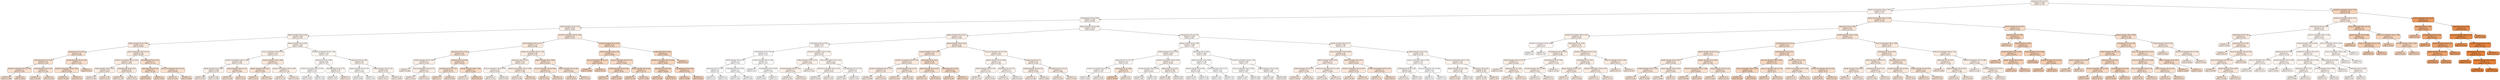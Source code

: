 digraph Tree {
node [shape=box, style="filled, rounded", color="black", fontname="helvetica"] ;
edge [fontname="helvetica"] ;
0 [label=<Depression (%) &le; 5.313<br/>samples = 2280<br/>value = 11.752>, fillcolor="#fdf3ec"] ;
1 [label=<Alcohol use disorders (%) &le; 3.057<br/>samples = 2242<br/>value = 11.25>, fillcolor="#fdf3ed"] ;
0 -> 1 [labeldistance=2.5, labelangle=45, headlabel="True"] ;
2 [label=<Schizophrenia (%) &le; 0.186<br/>samples = 2124<br/>value = 10.446>, fillcolor="#fdf4ee"] ;
1 -> 2 ;
3 [label=<Eating disorders (%) &le; 0.194<br/>samples = 654<br/>value = 14.546>, fillcolor="#fcf0e7"] ;
2 -> 3 ;
4 [label=<Bipolar disorder (%) &le; 0.619<br/>samples = 569<br/>value = 13.227>, fillcolor="#fcf1ea"] ;
3 -> 4 ;
5 [label=<Bipolar disorder (%) &le; 0.596<br/>samples = 151<br/>value = 19.495>, fillcolor="#fbeadf"] ;
4 -> 5 ;
6 [label=<Depression (%) &le; 4.247<br/>samples = 15<br/>value = 28.099>, fillcolor="#f9e1d0"] ;
5 -> 6 ;
7 [label=<Schizophrenia (%) &le; 0.149<br/>samples = 12<br/>value = 27.318>, fillcolor="#f9e2d1"] ;
6 -> 7 ;
8 [label=<Alcohol use disorders (%) &le; 1.439<br/>samples = 9<br/>value = 27.836>, fillcolor="#f9e1d0"] ;
7 -> 8 ;
9 [label=<samples = 8<br/>value = 27.682>, fillcolor="#f9e2d1"] ;
8 -> 9 ;
10 [label=<samples = 1<br/>value = 29.062>, fillcolor="#f9e0ce"] ;
8 -> 10 ;
11 [label=<Schizophrenia (%) &le; 0.149<br/>samples = 3<br/>value = 25.764>, fillcolor="#f9e4d4"] ;
7 -> 11 ;
12 [label=<samples = 1<br/>value = 26.308>, fillcolor="#f9e3d3"] ;
11 -> 12 ;
13 [label=<samples = 2<br/>value = 25.492>, fillcolor="#f9e4d4"] ;
11 -> 13 ;
14 [label=<Anxiety disorders (%) &le; 3.239<br/>samples = 3<br/>value = 31.225>, fillcolor="#f8decb"] ;
6 -> 14 ;
15 [label=<Alcohol use disorders (%) &le; 1.452<br/>samples = 2<br/>value = 30.586>, fillcolor="#f8decc"] ;
14 -> 15 ;
16 [label=<samples = 1<br/>value = 30.429>, fillcolor="#f8dfcc"] ;
15 -> 16 ;
17 [label=<samples = 1<br/>value = 30.743>, fillcolor="#f8decb"] ;
15 -> 17 ;
18 [label=<samples = 1<br/>value = 32.503>, fillcolor="#f8dcc8"] ;
14 -> 18 ;
19 [label=<Drug use disorders (%) &le; 0.752<br/>samples = 136<br/>value = 18.546>, fillcolor="#fbece0"] ;
5 -> 19 ;
20 [label=<Alcohol use disorders (%) &le; 1.614<br/>samples = 129<br/>value = 17.859>, fillcolor="#fbece2"] ;
19 -> 20 ;
21 [label=<Eating disorders (%) &le; 0.122<br/>samples = 93<br/>value = 16.653>, fillcolor="#fbeee4"] ;
20 -> 21 ;
22 [label=<samples = 57<br/>value = 15.009>, fillcolor="#fcefe6"] ;
21 -> 22 ;
23 [label=<samples = 36<br/>value = 19.257>, fillcolor="#fbebdf"] ;
21 -> 23 ;
24 [label=<Schizophrenia (%) &le; 0.161<br/>samples = 36<br/>value = 20.973>, fillcolor="#fae9dc"] ;
20 -> 24 ;
25 [label=<samples = 28<br/>value = 21.756>, fillcolor="#fae8db"] ;
24 -> 25 ;
26 [label=<samples = 8<br/>value = 18.235>, fillcolor="#fbece1"] ;
24 -> 26 ;
27 [label=<Schizophrenia (%) &le; 0.156<br/>samples = 7<br/>value = 31.214>, fillcolor="#f8decb"] ;
19 -> 27 ;
28 [label=<Depression (%) &le; 3.114<br/>samples = 3<br/>value = 34.128>, fillcolor="#f7dbc6"] ;
27 -> 28 ;
29 [label=<samples = 2<br/>value = 34.659>, fillcolor="#f7dac5"] ;
28 -> 29 ;
30 [label=<samples = 1<br/>value = 33.065>, fillcolor="#f8dcc8"] ;
28 -> 30 ;
31 [label=<Alcohol use disorders (%) &le; 1.512<br/>samples = 4<br/>value = 29.029>, fillcolor="#f9e0ce"] ;
27 -> 31 ;
32 [label=<samples = 1<br/>value = 25.851>, fillcolor="#f9e4d4"] ;
31 -> 32 ;
33 [label=<samples = 3<br/>value = 30.088>, fillcolor="#f8dfcd"] ;
31 -> 33 ;
34 [label=<Bipolar disorder (%) &le; 0.654<br/>samples = 418<br/>value = 10.963>, fillcolor="#fdf4ed"] ;
4 -> 34 ;
35 [label=<Drug use disorders (%) &le; 0.673<br/>samples = 275<br/>value = 12.737>, fillcolor="#fcf2ea"] ;
34 -> 35 ;
36 [label=<Alcohol use disorders (%) &le; 2.436<br/>samples = 266<br/>value = 12.436>, fillcolor="#fcf2eb"] ;
35 -> 36 ;
37 [label=<Bipolar disorder (%) &le; 0.622<br/>samples = 260<br/>value = 12.178>, fillcolor="#fcf2eb"] ;
36 -> 37 ;
38 [label=<samples = 58<br/>value = 14.243>, fillcolor="#fcf0e8"] ;
37 -> 38 ;
39 [label=<samples = 202<br/>value = 11.585>, fillcolor="#fdf3ec"] ;
37 -> 39 ;
40 [label=<Eating disorders (%) &le; 0.137<br/>samples = 6<br/>value = 23.649>, fillcolor="#fae6d8"] ;
36 -> 40 ;
41 [label=<samples = 3<br/>value = 23.409>, fillcolor="#fae6d8"] ;
40 -> 41 ;
42 [label=<samples = 3<br/>value = 23.89>, fillcolor="#fae6d7"] ;
40 -> 42 ;
43 [label=<Anxiety disorders (%) &le; 3.486<br/>samples = 9<br/>value = 21.611>, fillcolor="#fae8db"] ;
35 -> 43 ;
44 [label=<Bipolar disorder (%) &le; 0.627<br/>samples = 6<br/>value = 25.049>, fillcolor="#fae4d5"] ;
43 -> 44 ;
45 [label=<samples = 3<br/>value = 26.16>, fillcolor="#f9e3d3"] ;
44 -> 45 ;
46 [label=<samples = 3<br/>value = 23.938>, fillcolor="#fae6d7"] ;
44 -> 46 ;
47 [label=<Alcohol use disorders (%) &le; 1.693<br/>samples = 3<br/>value = 14.736>, fillcolor="#fcf0e7"] ;
43 -> 47 ;
48 [label=<samples = 1<br/>value = 15.318>, fillcolor="#fcefe6"] ;
47 -> 48 ;
49 [label=<samples = 2<br/>value = 14.445>, fillcolor="#fcf0e7"] ;
47 -> 49 ;
50 [label=<Alcohol use disorders (%) &le; 1.246<br/>samples = 143<br/>value = 7.551>, fillcolor="#fdf8f3"] ;
34 -> 50 ;
51 [label=<Depression (%) &le; 3.896<br/>samples = 84<br/>value = 5.977>, fillcolor="#fef9f6"] ;
50 -> 51 ;
52 [label=<Alcohol use disorders (%) &le; 0.945<br/>samples = 54<br/>value = 4.214>, fillcolor="#fefbf9"] ;
51 -> 52 ;
53 [label=<samples = 41<br/>value = 4.844>, fillcolor="#fefaf8"] ;
52 -> 53 ;
54 [label=<samples = 13<br/>value = 2.228>, fillcolor="#fffdfc"] ;
52 -> 54 ;
55 [label=<Schizophrenia (%) &le; 0.178<br/>samples = 30<br/>value = 9.151>, fillcolor="#fdf6f1"] ;
51 -> 55 ;
56 [label=<samples = 25<br/>value = 7.347>, fillcolor="#fef8f4"] ;
55 -> 56 ;
57 [label=<samples = 5<br/>value = 18.17>, fillcolor="#fbece1"] ;
55 -> 57 ;
58 [label=<Depression (%) &le; 2.782<br/>samples = 59<br/>value = 9.79>, fillcolor="#fdf5ef"] ;
50 -> 58 ;
59 [label=<Bipolar disorder (%) &le; 0.704<br/>samples = 13<br/>value = 4.749>, fillcolor="#fefbf8"] ;
58 -> 59 ;
60 [label=<samples = 12<br/>value = 4.896>, fillcolor="#fefaf8"] ;
59 -> 60 ;
61 [label=<samples = 1<br/>value = 2.99>, fillcolor="#fefdfb"] ;
59 -> 61 ;
62 [label=<Eating disorders (%) &le; 0.141<br/>samples = 46<br/>value = 11.215>, fillcolor="#fdf4ed"] ;
58 -> 62 ;
63 [label=<samples = 30<br/>value = 10.357>, fillcolor="#fdf4ee"] ;
62 -> 63 ;
64 [label=<samples = 16<br/>value = 12.824>, fillcolor="#fcf2ea"] ;
62 -> 64 ;
65 [label=<Alcohol use disorders (%) &le; 1.874<br/>samples = 85<br/>value = 23.373>, fillcolor="#fae6d8"] ;
3 -> 65 ;
66 [label=<Eating disorders (%) &le; 0.217<br/>samples = 73<br/>value = 20.98>, fillcolor="#fae9dc"] ;
65 -> 66 ;
67 [label=<Depression (%) &le; 3.578<br/>samples = 25<br/>value = 27.236>, fillcolor="#f9e2d2"] ;
66 -> 67 ;
68 [label=<Anxiety disorders (%) &le; 3.501<br/>samples = 3<br/>value = 15.476>, fillcolor="#fcefe6"] ;
67 -> 68 ;
69 [label=<samples = 1<br/>value = 16.288>, fillcolor="#fbeee4"] ;
68 -> 69 ;
70 [label=<Drug use disorders (%) &le; 0.775<br/>samples = 2<br/>value = 15.07>, fillcolor="#fcefe6"] ;
68 -> 70 ;
71 [label=<samples = 1<br/>value = 14.915>, fillcolor="#fcefe7"] ;
70 -> 71 ;
72 [label=<samples = 1<br/>value = 15.224>, fillcolor="#fcefe6"] ;
70 -> 72 ;
73 [label=<Depression (%) &le; 4.018<br/>samples = 22<br/>value = 28.839>, fillcolor="#f9e0cf"] ;
67 -> 73 ;
74 [label=<Schizophrenia (%) &le; 0.181<br/>samples = 15<br/>value = 26.735>, fillcolor="#f9e3d2"] ;
73 -> 74 ;
75 [label=<samples = 9<br/>value = 27.7>, fillcolor="#f9e2d1"] ;
74 -> 75 ;
76 [label=<samples = 6<br/>value = 25.288>, fillcolor="#f9e4d5"] ;
74 -> 76 ;
77 [label=<Anxiety disorders (%) &le; 3.394<br/>samples = 7<br/>value = 33.348>, fillcolor="#f8dbc7"] ;
73 -> 77 ;
78 [label=<samples = 1<br/>value = 15.312>, fillcolor="#fcefe6"] ;
77 -> 78 ;
79 [label=<samples = 6<br/>value = 36.354>, fillcolor="#f7d8c2"] ;
77 -> 79 ;
80 [label=<Alcohol use disorders (%) &le; 1.739<br/>samples = 48<br/>value = 17.722>, fillcolor="#fbece2"] ;
66 -> 80 ;
81 [label=<Depression (%) &le; 3.352<br/>samples = 39<br/>value = 15.62>, fillcolor="#fcefe5"] ;
80 -> 81 ;
82 [label=<Drug use disorders (%) &le; 0.714<br/>samples = 10<br/>value = 10.505>, fillcolor="#fdf4ee"] ;
81 -> 82 ;
83 [label=<samples = 2<br/>value = 12.743>, fillcolor="#fcf2ea"] ;
82 -> 83 ;
84 [label=<samples = 8<br/>value = 9.945>, fillcolor="#fdf5ef"] ;
82 -> 84 ;
85 [label=<Alcohol use disorders (%) &le; 1.608<br/>samples = 29<br/>value = 17.384>, fillcolor="#fbede2"] ;
81 -> 85 ;
86 [label=<samples = 23<br/>value = 15.268>, fillcolor="#fcefe6"] ;
85 -> 86 ;
87 [label=<samples = 6<br/>value = 25.497>, fillcolor="#f9e4d4"] ;
85 -> 87 ;
88 [label=<Bipolar disorder (%) &le; 0.866<br/>samples = 9<br/>value = 26.831>, fillcolor="#f9e2d2"] ;
80 -> 88 ;
89 [label=<Drug use disorders (%) &le; 0.692<br/>samples = 6<br/>value = 27.116>, fillcolor="#f9e2d2"] ;
88 -> 89 ;
90 [label=<samples = 3<br/>value = 27.262>, fillcolor="#f9e2d1"] ;
89 -> 90 ;
91 [label=<samples = 3<br/>value = 26.971>, fillcolor="#f9e2d2"] ;
89 -> 91 ;
92 [label=<Bipolar disorder (%) &le; 0.867<br/>samples = 3<br/>value = 26.262>, fillcolor="#f9e3d3"] ;
88 -> 92 ;
93 [label=<samples = 2<br/>value = 26.421>, fillcolor="#f9e3d3"] ;
92 -> 93 ;
94 [label=<samples = 1<br/>value = 25.942>, fillcolor="#f9e3d4"] ;
92 -> 94 ;
95 [label=<Anxiety disorders (%) &le; 4.518<br/>samples = 12<br/>value = 37.925>, fillcolor="#f7d6bf"] ;
65 -> 95 ;
96 [label=<Anxiety disorders (%) &le; 4.49<br/>samples = 7<br/>value = 36.582>, fillcolor="#f7d8c1"] ;
95 -> 96 ;
97 [label=<Drug use disorders (%) &le; 0.71<br/>samples = 2<br/>value = 39.816>, fillcolor="#f6d4bc"] ;
96 -> 97 ;
98 [label=<samples = 1<br/>value = 39.864>, fillcolor="#f6d4bc"] ;
97 -> 98 ;
99 [label=<samples = 1<br/>value = 39.767>, fillcolor="#f6d4bc"] ;
97 -> 99 ;
100 [label=<Drug use disorders (%) &le; 0.711<br/>samples = 5<br/>value = 35.288>, fillcolor="#f7d9c4"] ;
96 -> 100 ;
101 [label=<Anxiety disorders (%) &le; 4.501<br/>samples = 2<br/>value = 36.06>, fillcolor="#f7d8c2"] ;
100 -> 101 ;
102 [label=<samples = 1<br/>value = 35.75>, fillcolor="#f7d9c3"] ;
101 -> 102 ;
103 [label=<samples = 1<br/>value = 36.369>, fillcolor="#f7d8c2"] ;
101 -> 103 ;
104 [label=<Bipolar disorder (%) &le; 0.84<br/>samples = 3<br/>value = 34.773>, fillcolor="#f7dac5"] ;
100 -> 104 ;
105 [label=<samples = 2<br/>value = 35.318>, fillcolor="#f7d9c4"] ;
104 -> 105 ;
106 [label=<samples = 1<br/>value = 33.684>, fillcolor="#f8dbc6"] ;
104 -> 106 ;
107 [label=<Depression (%) &le; 4.224<br/>samples = 5<br/>value = 39.807>, fillcolor="#f6d4bc"] ;
95 -> 107 ;
108 [label=<Alcohol use disorders (%) &le; 2.058<br/>samples = 4<br/>value = 39.581>, fillcolor="#f6d5bc"] ;
107 -> 108 ;
109 [label=<Depression (%) &le; 4.207<br/>samples = 2<br/>value = 39.408>, fillcolor="#f6d5bd"] ;
108 -> 109 ;
110 [label=<samples = 1<br/>value = 39.298>, fillcolor="#f6d5bd"] ;
109 -> 110 ;
111 [label=<samples = 1<br/>value = 39.517>, fillcolor="#f6d5bc"] ;
109 -> 111 ;
112 [label=<Schizophrenia (%) &le; 0.186<br/>samples = 2<br/>value = 39.754>, fillcolor="#f6d4bc"] ;
108 -> 112 ;
113 [label=<samples = 1<br/>value = 39.646>, fillcolor="#f6d5bc"] ;
112 -> 113 ;
114 [label=<samples = 1<br/>value = 39.861>, fillcolor="#f6d4bc"] ;
112 -> 114 ;
115 [label=<samples = 1<br/>value = 40.713>, fillcolor="#f6d3ba"] ;
107 -> 115 ;
116 [label=<Bipolar disorder (%) &le; 0.461<br/>samples = 1470<br/>value = 8.622>, fillcolor="#fdf6f1"] ;
2 -> 116 ;
117 [label=<Bipolar disorder (%) &le; 0.417<br/>samples = 112<br/>value = 15.403>, fillcolor="#fcefe6"] ;
116 -> 117 ;
118 [label=<Schizophrenia (%) &le; 0.222<br/>samples = 42<br/>value = 7.75>, fillcolor="#fdf7f3"] ;
117 -> 118 ;
119 [label=<Schizophrenia (%) &le; 0.207<br/>samples = 13<br/>value = 3.305>, fillcolor="#fefcfb"] ;
118 -> 119 ;
120 [label=<Bipolar disorder (%) &le; 0.41<br/>samples = 9<br/>value = 3.193>, fillcolor="#fefcfb"] ;
119 -> 120 ;
121 [label=<Depression (%) &le; 3.179<br/>samples = 2<br/>value = 3.07>, fillcolor="#fefcfb"] ;
120 -> 121 ;
122 [label=<samples = 1<br/>value = 3.11>, fillcolor="#fefcfb"] ;
121 -> 122 ;
123 [label=<samples = 1<br/>value = 3.03>, fillcolor="#fefcfb"] ;
121 -> 123 ;
124 [label=<Schizophrenia (%) &le; 0.205<br/>samples = 7<br/>value = 3.229>, fillcolor="#fefcfb"] ;
120 -> 124 ;
125 [label=<samples = 3<br/>value = 3.183>, fillcolor="#fefcfb"] ;
124 -> 125 ;
126 [label=<samples = 4<br/>value = 3.262>, fillcolor="#fefcfb"] ;
124 -> 126 ;
127 [label=<Anxiety disorders (%) &le; 3.188<br/>samples = 4<br/>value = 3.555>, fillcolor="#fefcfa"] ;
119 -> 127 ;
128 [label=<samples = 1<br/>value = 3.43>, fillcolor="#fefcfa"] ;
127 -> 128 ;
129 [label=<Schizophrenia (%) &le; 0.209<br/>samples = 3<br/>value = 3.597>, fillcolor="#fefcfa"] ;
127 -> 129 ;
130 [label=<samples = 2<br/>value = 3.645>, fillcolor="#fefcfa"] ;
129 -> 130 ;
131 [label=<samples = 1<br/>value = 3.5>, fillcolor="#fefcfa"] ;
129 -> 131 ;
132 [label=<Alcohol use disorders (%) &le; 1.189<br/>samples = 29<br/>value = 9.742>, fillcolor="#fdf5ef"] ;
118 -> 132 ;
133 [label=<Eating disorders (%) &le; 0.118<br/>samples = 6<br/>value = 13.034>, fillcolor="#fcf2ea"] ;
132 -> 133 ;
134 [label=<Anxiety disorders (%) &le; 3.335<br/>samples = 5<br/>value = 13.421>, fillcolor="#fcf1e9"] ;
133 -> 134 ;
135 [label=<samples = 4<br/>value = 13.063>, fillcolor="#fcf2ea"] ;
134 -> 135 ;
136 [label=<samples = 1<br/>value = 14.852>, fillcolor="#fcf0e7"] ;
134 -> 136 ;
137 [label=<samples = 1<br/>value = 11.102>, fillcolor="#fdf4ed"] ;
133 -> 137 ;
138 [label=<Drug use disorders (%) &le; 1.041<br/>samples = 23<br/>value = 8.884>, fillcolor="#fdf6f1"] ;
132 -> 138 ;
139 [label=<Alcohol use disorders (%) &le; 1.221<br/>samples = 17<br/>value = 9.425>, fillcolor="#fdf5f0"] ;
138 -> 139 ;
140 [label=<samples = 2<br/>value = 10.344>, fillcolor="#fdf4ee"] ;
139 -> 140 ;
141 [label=<samples = 15<br/>value = 9.302>, fillcolor="#fdf6f0"] ;
139 -> 141 ;
142 [label=<Schizophrenia (%) &le; 0.334<br/>samples = 6<br/>value = 7.35>, fillcolor="#fef8f4"] ;
138 -> 142 ;
143 [label=<samples = 2<br/>value = 7.895>, fillcolor="#fdf7f3"] ;
142 -> 143 ;
144 [label=<samples = 4<br/>value = 7.078>, fillcolor="#fef8f4"] ;
142 -> 144 ;
145 [label=<Bipolar disorder (%) &le; 0.443<br/>samples = 70<br/>value = 19.995>, fillcolor="#fbeade"] ;
117 -> 145 ;
146 [label=<Anxiety disorders (%) &le; 3.227<br/>samples = 44<br/>value = 24.126>, fillcolor="#fae5d7"] ;
145 -> 146 ;
147 [label=<Alcohol use disorders (%) &le; 1.159<br/>samples = 26<br/>value = 19.833>, fillcolor="#fbeade"] ;
146 -> 147 ;
148 [label=<Alcohol use disorders (%) &le; 1.122<br/>samples = 13<br/>value = 17.707>, fillcolor="#fbece2"] ;
147 -> 148 ;
149 [label=<samples = 6<br/>value = 16.948>, fillcolor="#fbede3"] ;
148 -> 149 ;
150 [label=<samples = 7<br/>value = 18.358>, fillcolor="#fbece1"] ;
148 -> 150 ;
151 [label=<Anxiety disorders (%) &le; 3.19<br/>samples = 13<br/>value = 21.958>, fillcolor="#fae8db"] ;
147 -> 151 ;
152 [label=<samples = 3<br/>value = 22.947>, fillcolor="#fae7d9"] ;
151 -> 152 ;
153 [label=<samples = 10<br/>value = 21.661>, fillcolor="#fae8db"] ;
151 -> 153 ;
154 [label=<Depression (%) &le; 3.167<br/>samples = 18<br/>value = 30.327>, fillcolor="#f8dfcc"] ;
146 -> 154 ;
155 [label=<Bipolar disorder (%) &le; 0.437<br/>samples = 9<br/>value = 27.605>, fillcolor="#f9e2d1"] ;
154 -> 155 ;
156 [label=<samples = 7<br/>value = 27.341>, fillcolor="#f9e2d1"] ;
155 -> 156 ;
157 [label=<samples = 2<br/>value = 28.528>, fillcolor="#f9e1cf"] ;
155 -> 157 ;
158 [label=<Depression (%) &le; 3.203<br/>samples = 9<br/>value = 33.048>, fillcolor="#f8dcc8"] ;
154 -> 158 ;
159 [label=<samples = 6<br/>value = 32.007>, fillcolor="#f8ddc9"] ;
158 -> 159 ;
160 [label=<samples = 3<br/>value = 35.132>, fillcolor="#f7d9c4"] ;
158 -> 160 ;
161 [label=<Drug use disorders (%) &le; 0.795<br/>samples = 26<br/>value = 13.004>, fillcolor="#fcf2ea"] ;
145 -> 161 ;
162 [label=<Bipolar disorder (%) &le; 0.448<br/>samples = 12<br/>value = 10.462>, fillcolor="#fdf4ee"] ;
161 -> 162 ;
163 [label=<Eating disorders (%) &le; 0.135<br/>samples = 3<br/>value = 11.336>, fillcolor="#fdf3ed"] ;
162 -> 163 ;
164 [label=<samples = 2<br/>value = 11.525>, fillcolor="#fdf3ec"] ;
163 -> 164 ;
165 [label=<samples = 1<br/>value = 10.958>, fillcolor="#fdf4ed"] ;
163 -> 165 ;
166 [label=<Depression (%) &le; 3.176<br/>samples = 9<br/>value = 10.171>, fillcolor="#fdf5ef"] ;
162 -> 166 ;
167 [label=<samples = 7<br/>value = 10.101>, fillcolor="#fdf5ef"] ;
166 -> 167 ;
168 [label=<samples = 2<br/>value = 10.418>, fillcolor="#fdf4ee"] ;
166 -> 168 ;
169 [label=<Depression (%) &le; 3.1<br/>samples = 14<br/>value = 15.183>, fillcolor="#fcefe6"] ;
161 -> 169 ;
170 [label=<Eating disorders (%) &le; 0.122<br/>samples = 11<br/>value = 14.993>, fillcolor="#fcefe6"] ;
169 -> 170 ;
171 [label=<samples = 4<br/>value = 15.188>, fillcolor="#fcefe6"] ;
170 -> 171 ;
172 [label=<samples = 7<br/>value = 14.881>, fillcolor="#fcf0e7"] ;
170 -> 172 ;
173 [label=<Schizophrenia (%) &le; 0.231<br/>samples = 3<br/>value = 15.882>, fillcolor="#fceee5"] ;
169 -> 173 ;
174 [label=<samples = 1<br/>value = 16.262>, fillcolor="#fbeee4"] ;
173 -> 174 ;
175 [label=<samples = 2<br/>value = 15.692>, fillcolor="#fcefe5"] ;
173 -> 175 ;
176 [label=<Schizophrenia (%) &le; 0.256<br/>samples = 1358<br/>value = 8.063>, fillcolor="#fdf7f2"] ;
116 -> 176 ;
177 [label=<Bipolar disorder (%) &le; 0.789<br/>samples = 1058<br/>value = 7.139>, fillcolor="#fef8f4"] ;
176 -> 177 ;
178 [label=<Anxiety disorders (%) &le; 3.295<br/>samples = 550<br/>value = 8.852>, fillcolor="#fdf6f1"] ;
177 -> 178 ;
179 [label=<Depression (%) &le; 3.531<br/>samples = 237<br/>value = 6.207>, fillcolor="#fef9f6"] ;
178 -> 179 ;
180 [label=<Alcohol use disorders (%) &le; 2.722<br/>samples = 228<br/>value = 5.474>, fillcolor="#fefaf7"] ;
179 -> 180 ;
181 [label=<samples = 205<br/>value = 4.901>, fillcolor="#fefaf8"] ;
180 -> 181 ;
182 [label=<samples = 23<br/>value = 10.587>, fillcolor="#fdf4ee"] ;
180 -> 182 ;
183 [label=<Depression (%) &le; 3.834<br/>samples = 9<br/>value = 24.771>, fillcolor="#fae5d6"] ;
179 -> 183 ;
184 [label=<samples = 3<br/>value = 39.038>, fillcolor="#f6d5bd"] ;
183 -> 184 ;
185 [label=<samples = 6<br/>value = 17.637>, fillcolor="#fbede2"] ;
183 -> 185 ;
186 [label=<Alcohol use disorders (%) &le; 0.943<br/>samples = 313<br/>value = 10.855>, fillcolor="#fdf4ee"] ;
178 -> 186 ;
187 [label=<Anxiety disorders (%) &le; 4.205<br/>samples = 77<br/>value = 6.493>, fillcolor="#fef9f5"] ;
186 -> 187 ;
188 [label=<samples = 39<br/>value = 7.641>, fillcolor="#fdf7f3"] ;
187 -> 188 ;
189 [label=<samples = 38<br/>value = 5.315>, fillcolor="#fefaf7"] ;
187 -> 189 ;
190 [label=<Depression (%) &le; 3.623<br/>samples = 236<br/>value = 12.279>, fillcolor="#fcf2eb"] ;
186 -> 190 ;
191 [label=<samples = 169<br/>value = 13.644>, fillcolor="#fcf1e9"] ;
190 -> 191 ;
192 [label=<samples = 67<br/>value = 8.835>, fillcolor="#fdf6f1"] ;
190 -> 192 ;
193 [label=<Depression (%) &le; 2.803<br/>samples = 508<br/>value = 5.284>, fillcolor="#fefaf7"] ;
177 -> 193 ;
194 [label=<Bipolar disorder (%) &le; 0.891<br/>samples = 108<br/>value = 2.744>, fillcolor="#fffdfb"] ;
193 -> 194 ;
195 [label=<Bipolar disorder (%) &le; 0.88<br/>samples = 58<br/>value = 4.166>, fillcolor="#fefbf9"] ;
194 -> 195 ;
196 [label=<samples = 33<br/>value = 4.951>, fillcolor="#fefaf8"] ;
195 -> 196 ;
197 [label=<samples = 25<br/>value = 3.128>, fillcolor="#fefcfb"] ;
195 -> 197 ;
198 [label=<Eating disorders (%) &le; 0.275<br/>samples = 50<br/>value = 1.095>, fillcolor="#fffffe"] ;
194 -> 198 ;
199 [label=<samples = 16<br/>value = 1.932>, fillcolor="#fffefd"] ;
198 -> 199 ;
200 [label=<samples = 34<br/>value = 0.701>, fillcolor="#ffffff"] ;
198 -> 200 ;
201 [label=<Alcohol use disorders (%) &le; 1.158<br/>samples = 400<br/>value = 5.97>, fillcolor="#fef9f6"] ;
193 -> 201 ;
202 [label=<Drug use disorders (%) &le; 1.603<br/>samples = 208<br/>value = 4.427>, fillcolor="#fefbf9"] ;
201 -> 202 ;
203 [label=<samples = 114<br/>value = 3.454>, fillcolor="#fefcfa"] ;
202 -> 203 ;
204 [label=<samples = 94<br/>value = 5.606>, fillcolor="#fefaf7"] ;
202 -> 204 ;
205 [label=<Eating disorders (%) &le; 0.306<br/>samples = 192<br/>value = 7.642>, fillcolor="#fdf7f3"] ;
201 -> 205 ;
206 [label=<samples = 124<br/>value = 6.566>, fillcolor="#fef9f5"] ;
205 -> 206 ;
207 [label=<samples = 68<br/>value = 9.603>, fillcolor="#fdf5f0"] ;
205 -> 207 ;
208 [label=<Bipolar disorder (%) &le; 0.571<br/>samples = 300<br/>value = 11.32>, fillcolor="#fdf3ed"] ;
176 -> 208 ;
209 [label=<Drug use disorders (%) &le; 0.865<br/>samples = 26<br/>value = 19.458>, fillcolor="#fbebdf"] ;
208 -> 209 ;
210 [label=<Bipolar disorder (%) &le; 0.554<br/>samples = 15<br/>value = 16.051>, fillcolor="#fceee5"] ;
209 -> 210 ;
211 [label=<Eating disorders (%) &le; 0.12<br/>samples = 6<br/>value = 17.764>, fillcolor="#fbece2"] ;
210 -> 211 ;
212 [label=<samples = 3<br/>value = 18.644>, fillcolor="#fbebe0"] ;
211 -> 212 ;
213 [label=<samples = 3<br/>value = 16.883>, fillcolor="#fbede3"] ;
211 -> 213 ;
214 [label=<Alcohol use disorders (%) &le; 1.149<br/>samples = 9<br/>value = 14.909>, fillcolor="#fcefe7"] ;
210 -> 214 ;
215 [label=<samples = 2<br/>value = 12.989>, fillcolor="#fcf2ea"] ;
214 -> 215 ;
216 [label=<samples = 7<br/>value = 15.458>, fillcolor="#fcefe6"] ;
214 -> 216 ;
217 [label=<Bipolar disorder (%) &le; 0.57<br/>samples = 11<br/>value = 24.105>, fillcolor="#fae5d7"] ;
209 -> 217 ;
218 [label=<Alcohol use disorders (%) &le; 2.057<br/>samples = 6<br/>value = 22.374>, fillcolor="#fae7da"] ;
217 -> 218 ;
219 [label=<samples = 1<br/>value = 20.487>, fillcolor="#fbe9dd"] ;
218 -> 219 ;
220 [label=<samples = 5<br/>value = 22.752>, fillcolor="#fae7d9"] ;
218 -> 220 ;
221 [label=<Alcohol use disorders (%) &le; 2.037<br/>samples = 5<br/>value = 26.181>, fillcolor="#f9e3d3"] ;
217 -> 221 ;
222 [label=<samples = 2<br/>value = 23.131>, fillcolor="#fae7d9"] ;
221 -> 222 ;
223 [label=<samples = 3<br/>value = 28.214>, fillcolor="#f9e1d0"] ;
221 -> 223 ;
224 [label=<Bipolar disorder (%) &le; 0.64<br/>samples = 274<br/>value = 10.548>, fillcolor="#fdf4ee"] ;
208 -> 224 ;
225 [label=<Drug use disorders (%) &le; 0.784<br/>samples = 29<br/>value = 5.114>, fillcolor="#fefaf7"] ;
224 -> 225 ;
226 [label=<Schizophrenia (%) &le; 0.258<br/>samples = 19<br/>value = 6.886>, fillcolor="#fef8f4"] ;
225 -> 226 ;
227 [label=<samples = 5<br/>value = 10.019>, fillcolor="#fdf5ef"] ;
226 -> 227 ;
228 [label=<samples = 14<br/>value = 5.766>, fillcolor="#fef9f6"] ;
226 -> 228 ;
229 [label=<Drug use disorders (%) &le; 0.884<br/>samples = 10<br/>value = 1.747>, fillcolor="#fffefd"] ;
225 -> 229 ;
230 [label=<samples = 1<br/>value = 2.43>, fillcolor="#fffdfc"] ;
229 -> 230 ;
231 [label=<samples = 9<br/>value = 1.671>, fillcolor="#fffefd"] ;
229 -> 231 ;
232 [label=<Alcohol use disorders (%) &le; 1.145<br/>samples = 245<br/>value = 11.191>, fillcolor="#fdf4ed"] ;
224 -> 232 ;
233 [label=<Bipolar disorder (%) &le; 0.709<br/>samples = 78<br/>value = 8.749>, fillcolor="#fdf6f1"] ;
232 -> 233 ;
234 [label=<samples = 13<br/>value = 17.487>, fillcolor="#fbede2"] ;
233 -> 234 ;
235 [label=<samples = 65<br/>value = 7.002>, fillcolor="#fef8f4"] ;
233 -> 235 ;
236 [label=<Depression (%) &le; 4.95<br/>samples = 167<br/>value = 12.332>, fillcolor="#fcf2eb"] ;
232 -> 236 ;
237 [label=<samples = 159<br/>value = 12.031>, fillcolor="#fcf3ec"] ;
236 -> 237 ;
238 [label=<samples = 8<br/>value = 18.3>, fillcolor="#fbece1"] ;
236 -> 238 ;
239 [label=<Alcohol use disorders (%) &le; 5.104<br/>samples = 118<br/>value = 25.722>, fillcolor="#f9e4d4"] ;
1 -> 239 ;
240 [label=<Depression (%) &le; 3.506<br/>samples = 93<br/>value = 23.163>, fillcolor="#fae6d8"] ;
239 -> 240 ;
241 [label=<Alcohol use disorders (%) &le; 3.124<br/>samples = 20<br/>value = 14.827>, fillcolor="#fcf0e7"] ;
240 -> 241 ;
242 [label=<Alcohol use disorders (%) &le; 3.096<br/>samples = 2<br/>value = 6.67>, fillcolor="#fef8f5"] ;
241 -> 242 ;
243 [label=<samples = 1<br/>value = 5.92>, fillcolor="#fef9f6"] ;
242 -> 243 ;
244 [label=<samples = 1<br/>value = 7.42>, fillcolor="#fdf8f3"] ;
242 -> 244 ;
245 [label=<Depression (%) &le; 3.443<br/>samples = 18<br/>value = 15.733>, fillcolor="#fcefe5"] ;
241 -> 245 ;
246 [label=<Schizophrenia (%) &le; 0.182<br/>samples = 10<br/>value = 14.548>, fillcolor="#fcf0e7"] ;
245 -> 246 ;
247 [label=<Eating disorders (%) &le; 0.116<br/>samples = 3<br/>value = 16.401>, fillcolor="#fbeee4"] ;
246 -> 247 ;
248 [label=<samples = 1<br/>value = 15.164>, fillcolor="#fcefe6"] ;
247 -> 248 ;
249 [label=<Depression (%) &le; 3.302<br/>samples = 2<br/>value = 17.019>, fillcolor="#fbede3"] ;
247 -> 249 ;
250 [label=<samples = 1<br/>value = 16.402>, fillcolor="#fbeee4"] ;
249 -> 250 ;
251 [label=<samples = 1<br/>value = 17.636>, fillcolor="#fbede2"] ;
249 -> 251 ;
252 [label=<Schizophrenia (%) &le; 0.184<br/>samples = 7<br/>value = 13.754>, fillcolor="#fcf1e9"] ;
246 -> 252 ;
253 [label=<Anxiety disorders (%) &le; 2.884<br/>samples = 6<br/>value = 13.973>, fillcolor="#fcf1e8"] ;
252 -> 253 ;
254 [label=<samples = 1<br/>value = 13.252>, fillcolor="#fcf1e9"] ;
253 -> 254 ;
255 [label=<samples = 5<br/>value = 14.117>, fillcolor="#fcf0e8"] ;
253 -> 255 ;
256 [label=<samples = 1<br/>value = 12.438>, fillcolor="#fcf2eb"] ;
252 -> 256 ;
257 [label=<Alcohol use disorders (%) &le; 4.49<br/>samples = 8<br/>value = 17.214>, fillcolor="#fbede3"] ;
245 -> 257 ;
258 [label=<Depression (%) &le; 3.472<br/>samples = 6<br/>value = 16.695>, fillcolor="#fbeee4"] ;
257 -> 258 ;
259 [label=<Bipolar disorder (%) &le; 0.677<br/>samples = 2<br/>value = 16.062>, fillcolor="#fceee5"] ;
258 -> 259 ;
260 [label=<samples = 1<br/>value = 15.28>, fillcolor="#fcefe6"] ;
259 -> 260 ;
261 [label=<samples = 1<br/>value = 16.845>, fillcolor="#fbede3"] ;
259 -> 261 ;
262 [label=<Alcohol use disorders (%) &le; 4.472<br/>samples = 4<br/>value = 17.011>, fillcolor="#fbede3"] ;
258 -> 262 ;
263 [label=<samples = 3<br/>value = 17.115>, fillcolor="#fbede3"] ;
262 -> 263 ;
264 [label=<samples = 1<br/>value = 16.701>, fillcolor="#fbeee4"] ;
262 -> 264 ;
265 [label=<Drug use disorders (%) &le; 1.026<br/>samples = 2<br/>value = 18.773>, fillcolor="#fbebe0"] ;
257 -> 265 ;
266 [label=<samples = 1<br/>value = 18.153>, fillcolor="#fbece1"] ;
265 -> 266 ;
267 [label=<samples = 1<br/>value = 19.393>, fillcolor="#fbebdf"] ;
265 -> 267 ;
268 [label=<Anxiety disorders (%) &le; 2.936<br/>samples = 73<br/>value = 25.447>, fillcolor="#f9e4d5"] ;
240 -> 268 ;
269 [label=<Schizophrenia (%) &le; 0.19<br/>samples = 43<br/>value = 29.142>, fillcolor="#f9e0ce"] ;
268 -> 269 ;
270 [label=<Bipolar disorder (%) &le; 0.679<br/>samples = 15<br/>value = 22.29>, fillcolor="#fae7da"] ;
269 -> 270 ;
271 [label=<Bipolar disorder (%) &le; 0.653<br/>samples = 10<br/>value = 19.914>, fillcolor="#fbeade"] ;
270 -> 271 ;
272 [label=<Anxiety disorders (%) &le; 2.521<br/>samples = 4<br/>value = 22.363>, fillcolor="#fae7da"] ;
271 -> 272 ;
273 [label=<samples = 3<br/>value = 22.821>, fillcolor="#fae7d9"] ;
272 -> 273 ;
274 [label=<samples = 1<br/>value = 20.989>, fillcolor="#fae9dc"] ;
272 -> 274 ;
275 [label=<Eating disorders (%) &le; 0.145<br/>samples = 6<br/>value = 18.282>, fillcolor="#fbece1"] ;
271 -> 275 ;
276 [label=<samples = 3<br/>value = 16.864>, fillcolor="#fbede3"] ;
275 -> 276 ;
277 [label=<samples = 3<br/>value = 19.7>, fillcolor="#fbeade"] ;
275 -> 277 ;
278 [label=<Bipolar disorder (%) &le; 0.685<br/>samples = 5<br/>value = 27.041>, fillcolor="#f9e2d2"] ;
270 -> 278 ;
279 [label=<Alcohol use disorders (%) &le; 5.046<br/>samples = 2<br/>value = 28.663>, fillcolor="#f9e0cf"] ;
278 -> 279 ;
280 [label=<samples = 1<br/>value = 28.366>, fillcolor="#f9e1d0"] ;
279 -> 280 ;
281 [label=<samples = 1<br/>value = 28.96>, fillcolor="#f9e0cf"] ;
279 -> 281 ;
282 [label=<Eating disorders (%) &le; 0.156<br/>samples = 3<br/>value = 25.96>, fillcolor="#f9e3d4"] ;
278 -> 282 ;
283 [label=<samples = 1<br/>value = 25.602>, fillcolor="#f9e4d4"] ;
282 -> 283 ;
284 [label=<samples = 2<br/>value = 26.139>, fillcolor="#f9e3d3"] ;
282 -> 284 ;
285 [label=<Schizophrenia (%) &le; 0.195<br/>samples = 28<br/>value = 32.812>, fillcolor="#f8dcc8"] ;
269 -> 285 ;
286 [label=<Drug use disorders (%) &le; 0.653<br/>samples = 13<br/>value = 37.714>, fillcolor="#f7d7c0"] ;
285 -> 286 ;
287 [label=<Drug use disorders (%) &le; 0.561<br/>samples = 10<br/>value = 39.938>, fillcolor="#f6d4bc"] ;
286 -> 287 ;
288 [label=<samples = 3<br/>value = 43.368>, fillcolor="#f5d0b6"] ;
287 -> 288 ;
289 [label=<samples = 7<br/>value = 38.469>, fillcolor="#f6d6be"] ;
287 -> 289 ;
290 [label=<Drug use disorders (%) &le; 0.779<br/>samples = 3<br/>value = 30.3>, fillcolor="#f8dfcc"] ;
286 -> 290 ;
291 [label=<samples = 1<br/>value = 33.76>, fillcolor="#f8dbc6"] ;
290 -> 291 ;
292 [label=<samples = 2<br/>value = 28.569>, fillcolor="#f9e1cf"] ;
290 -> 292 ;
293 [label=<Depression (%) &le; 3.523<br/>samples = 15<br/>value = 28.564>, fillcolor="#f9e1cf"] ;
285 -> 293 ;
294 [label=<Alcohol use disorders (%) &le; 3.548<br/>samples = 3<br/>value = 23.863>, fillcolor="#fae6d7"] ;
293 -> 294 ;
295 [label=<samples = 2<br/>value = 22.716>, fillcolor="#fae7d9"] ;
294 -> 295 ;
296 [label=<samples = 1<br/>value = 26.156>, fillcolor="#f9e3d3"] ;
294 -> 296 ;
297 [label=<Alcohol use disorders (%) &le; 4.526<br/>samples = 12<br/>value = 29.74>, fillcolor="#f8dfcd"] ;
293 -> 297 ;
298 [label=<samples = 8<br/>value = 28.815>, fillcolor="#f9e0cf"] ;
297 -> 298 ;
299 [label=<samples = 4<br/>value = 31.589>, fillcolor="#f8ddca"] ;
297 -> 299 ;
300 [label=<Drug use disorders (%) &le; 1.086<br/>samples = 30<br/>value = 20.15>, fillcolor="#fbeade"] ;
268 -> 300 ;
301 [label=<Schizophrenia (%) &le; 0.192<br/>samples = 19<br/>value = 22.314>, fillcolor="#fae7da"] ;
300 -> 301 ;
302 [label=<Eating disorders (%) &le; 0.171<br/>samples = 6<br/>value = 18.549>, fillcolor="#fbece0"] ;
301 -> 302 ;
303 [label=<Bipolar disorder (%) &le; 0.687<br/>samples = 4<br/>value = 19.197>, fillcolor="#fbebdf"] ;
302 -> 303 ;
304 [label=<samples = 1<br/>value = 20.17>, fillcolor="#fbeade"] ;
303 -> 304 ;
305 [label=<samples = 3<br/>value = 18.873>, fillcolor="#fbebe0"] ;
303 -> 305 ;
306 [label=<Schizophrenia (%) &le; 0.191<br/>samples = 2<br/>value = 17.252>, fillcolor="#fbede3"] ;
302 -> 306 ;
307 [label=<samples = 1<br/>value = 17.564>, fillcolor="#fbede2"] ;
306 -> 307 ;
308 [label=<samples = 1<br/>value = 16.94>, fillcolor="#fbede3"] ;
306 -> 308 ;
309 [label=<Depression (%) &le; 3.661<br/>samples = 13<br/>value = 24.052>, fillcolor="#fae6d7"] ;
301 -> 309 ;
310 [label=<Anxiety disorders (%) &le; 2.941<br/>samples = 3<br/>value = 21.07>, fillcolor="#fae9dc"] ;
309 -> 310 ;
311 [label=<samples = 2<br/>value = 22.06>, fillcolor="#fae8da"] ;
310 -> 311 ;
312 [label=<samples = 1<br/>value = 19.09>, fillcolor="#fbebdf"] ;
310 -> 312 ;
313 [label=<Bipolar disorder (%) &le; 0.676<br/>samples = 10<br/>value = 24.947>, fillcolor="#fae5d5"] ;
309 -> 313 ;
314 [label=<samples = 2<br/>value = 27.379>, fillcolor="#f9e2d1"] ;
313 -> 314 ;
315 [label=<samples = 8<br/>value = 24.339>, fillcolor="#fae5d6"] ;
313 -> 315 ;
316 [label=<Drug use disorders (%) &le; 1.125<br/>samples = 11<br/>value = 16.411>, fillcolor="#fbeee4"] ;
300 -> 316 ;
317 [label=<Depression (%) &le; 4.075<br/>samples = 5<br/>value = 17.758>, fillcolor="#fbece2"] ;
316 -> 317 ;
318 [label=<samples = 1<br/>value = 19.208>, fillcolor="#fbebdf"] ;
317 -> 318 ;
319 [label=<Bipolar disorder (%) &le; 0.707<br/>samples = 4<br/>value = 17.396>, fillcolor="#fbede2"] ;
317 -> 319 ;
320 [label=<samples = 1<br/>value = 19.051>, fillcolor="#fbebe0"] ;
319 -> 320 ;
321 [label=<samples = 3<br/>value = 16.844>, fillcolor="#fbede3"] ;
319 -> 321 ;
322 [label=<Alcohol use disorders (%) &le; 4.884<br/>samples = 6<br/>value = 15.289>, fillcolor="#fcefe6"] ;
316 -> 322 ;
323 [label=<samples = 1<br/>value = 13.361>, fillcolor="#fcf1e9"] ;
322 -> 323 ;
324 [label=<Eating disorders (%) &le; 0.251<br/>samples = 5<br/>value = 15.675>, fillcolor="#fcefe5"] ;
322 -> 324 ;
325 [label=<samples = 2<br/>value = 15.083>, fillcolor="#fcefe6"] ;
324 -> 325 ;
326 [label=<samples = 3<br/>value = 16.07>, fillcolor="#fceee5"] ;
324 -> 326 ;
327 [label=<Bipolar disorder (%) &le; 0.673<br/>samples = 25<br/>value = 35.244>, fillcolor="#f7d9c4"] ;
239 -> 327 ;
328 [label=<Depression (%) &le; 3.785<br/>samples = 7<br/>value = 44.856>, fillcolor="#f5cfb3"] ;
327 -> 328 ;
329 [label=<samples = 1<br/>value = 39.071>, fillcolor="#f6d5bd"] ;
328 -> 329 ;
330 [label=<Depression (%) &le; 3.847<br/>samples = 6<br/>value = 45.821>, fillcolor="#f5ceb2"] ;
328 -> 330 ;
331 [label=<Anxiety disorders (%) &le; 2.942<br/>samples = 3<br/>value = 44.278>, fillcolor="#f5cfb4"] ;
330 -> 331 ;
332 [label=<samples = 1<br/>value = 45.352>, fillcolor="#f5ceb2"] ;
331 -> 332 ;
333 [label=<Bipolar disorder (%) &le; 0.672<br/>samples = 2<br/>value = 43.741>, fillcolor="#f5d0b5"] ;
331 -> 333 ;
334 [label=<samples = 1<br/>value = 43.918>, fillcolor="#f5d0b5"] ;
333 -> 334 ;
335 [label=<samples = 1<br/>value = 43.564>, fillcolor="#f5d0b6"] ;
333 -> 335 ;
336 [label=<Eating disorders (%) &le; 0.189<br/>samples = 3<br/>value = 47.363>, fillcolor="#f4ccaf"] ;
330 -> 336 ;
337 [label=<samples = 1<br/>value = 48.889>, fillcolor="#f4caac"] ;
336 -> 337 ;
338 [label=<Anxiety disorders (%) &le; 2.935<br/>samples = 2<br/>value = 46.601>, fillcolor="#f5cdb0"] ;
336 -> 338 ;
339 [label=<samples = 1<br/>value = 47.095>, fillcolor="#f5ccaf"] ;
338 -> 339 ;
340 [label=<samples = 1<br/>value = 46.107>, fillcolor="#f5cdb1"] ;
338 -> 340 ;
341 [label=<Bipolar disorder (%) &le; 0.699<br/>samples = 18<br/>value = 31.506>, fillcolor="#f8ddca"] ;
327 -> 341 ;
342 [label=<Schizophrenia (%) &le; 0.192<br/>samples = 15<br/>value = 33.763>, fillcolor="#f8dbc6"] ;
341 -> 342 ;
343 [label=<Eating disorders (%) &le; 0.153<br/>samples = 8<br/>value = 35.987>, fillcolor="#f7d9c3"] ;
342 -> 343 ;
344 [label=<Bipolar disorder (%) &le; 0.683<br/>samples = 2<br/>value = 32.016>, fillcolor="#f8ddc9"] ;
343 -> 344 ;
345 [label=<samples = 1<br/>value = 33.482>, fillcolor="#f8dbc7"] ;
344 -> 345 ;
346 [label=<samples = 1<br/>value = 30.55>, fillcolor="#f8decc"] ;
344 -> 346 ;
347 [label=<Depression (%) &le; 4.182<br/>samples = 6<br/>value = 37.311>, fillcolor="#f7d7c0"] ;
343 -> 347 ;
348 [label=<Drug use disorders (%) &le; 0.756<br/>samples = 4<br/>value = 36.705>, fillcolor="#f7d8c1"] ;
347 -> 348 ;
349 [label=<samples = 1<br/>value = 37.258>, fillcolor="#f7d7c0"] ;
348 -> 349 ;
350 [label=<samples = 3<br/>value = 36.521>, fillcolor="#f7d8c2"] ;
348 -> 350 ;
351 [label=<Schizophrenia (%) &le; 0.19<br/>samples = 2<br/>value = 38.522>, fillcolor="#f6d6be"] ;
347 -> 351 ;
352 [label=<samples = 1<br/>value = 38.329>, fillcolor="#f7d6be"] ;
351 -> 352 ;
353 [label=<samples = 1<br/>value = 38.716>, fillcolor="#f6d6be"] ;
351 -> 353 ;
354 [label=<Drug use disorders (%) &le; 1.019<br/>samples = 7<br/>value = 31.221>, fillcolor="#f8decb"] ;
342 -> 354 ;
355 [label=<Drug use disorders (%) &le; 0.884<br/>samples = 5<br/>value = 30.03>, fillcolor="#f8dfcd"] ;
354 -> 355 ;
356 [label=<Drug use disorders (%) &le; 0.78<br/>samples = 3<br/>value = 30.55>, fillcolor="#f8decc"] ;
355 -> 356 ;
357 [label=<samples = 2<br/>value = 30.743>, fillcolor="#f8decb"] ;
356 -> 357 ;
358 [label=<samples = 1<br/>value = 30.163>, fillcolor="#f8dfcc"] ;
356 -> 358 ;
359 [label=<Eating disorders (%) &le; 0.225<br/>samples = 2<br/>value = 29.25>, fillcolor="#f9e0ce"] ;
355 -> 359 ;
360 [label=<samples = 1<br/>value = 29.127>, fillcolor="#f9e0ce"] ;
359 -> 360 ;
361 [label=<samples = 1<br/>value = 29.372>, fillcolor="#f9e0ce"] ;
359 -> 361 ;
362 [label=<Bipolar disorder (%) &le; 0.674<br/>samples = 2<br/>value = 34.198>, fillcolor="#f7dac6"] ;
354 -> 362 ;
363 [label=<samples = 1<br/>value = 35.382>, fillcolor="#f7d9c4"] ;
362 -> 363 ;
364 [label=<samples = 1<br/>value = 33.014>, fillcolor="#f8dcc8"] ;
362 -> 364 ;
365 [label=<Eating disorders (%) &le; 0.205<br/>samples = 3<br/>value = 20.224>, fillcolor="#fbeade"] ;
341 -> 365 ;
366 [label=<samples = 1<br/>value = 22.816>, fillcolor="#fae7d9"] ;
365 -> 366 ;
367 [label=<Alcohol use disorders (%) &le; 5.362<br/>samples = 2<br/>value = 18.929>, fillcolor="#fbebe0"] ;
365 -> 367 ;
368 [label=<samples = 1<br/>value = 18.462>, fillcolor="#fbece1"] ;
367 -> 368 ;
369 [label=<samples = 1<br/>value = 19.395>, fillcolor="#fbebdf"] ;
367 -> 369 ;
370 [label=<Alcohol use disorders (%) &le; 1.653<br/>samples = 38<br/>value = 41.366>, fillcolor="#f6d3b9"] ;
0 -> 370 [labeldistance=2.5, labelangle=-45, headlabel="False"] ;
371 [label=<Alcohol use disorders (%) &le; 1.471<br/>samples = 27<br/>value = 19.582>, fillcolor="#fbeadf"] ;
370 -> 371 ;
372 [label=<Schizophrenia (%) &le; 0.169<br/>samples = 21<br/>value = 12.555>, fillcolor="#fcf2eb"] ;
371 -> 372 ;
373 [label=<Depression (%) &le; 5.365<br/>samples = 6<br/>value = 20.121>, fillcolor="#fbeade"] ;
372 -> 373 ;
374 [label=<samples = 1<br/>value = 17.683>, fillcolor="#fbece2"] ;
373 -> 374 ;
375 [label=<Depression (%) &le; 5.401<br/>samples = 5<br/>value = 20.609>, fillcolor="#fbe9dd"] ;
373 -> 375 ;
376 [label=<samples = 1<br/>value = 20.147>, fillcolor="#fbeade"] ;
375 -> 376 ;
377 [label=<Drug use disorders (%) &le; 0.539<br/>samples = 4<br/>value = 20.724>, fillcolor="#fae9dd"] ;
375 -> 377 ;
378 [label=<Drug use disorders (%) &le; 0.535<br/>samples = 3<br/>value = 20.612>, fillcolor="#fbe9dd"] ;
377 -> 378 ;
379 [label=<samples = 1<br/>value = 20.836>, fillcolor="#fae9dc"] ;
378 -> 379 ;
380 [label=<Bipolar disorder (%) &le; 0.605<br/>samples = 2<br/>value = 20.501>, fillcolor="#fbe9dd"] ;
378 -> 380 ;
381 [label=<samples = 1<br/>value = 20.483>, fillcolor="#fbe9dd"] ;
380 -> 381 ;
382 [label=<samples = 1<br/>value = 20.518>, fillcolor="#fbe9dd"] ;
380 -> 382 ;
383 [label=<samples = 1<br/>value = 21.059>, fillcolor="#fae9dc"] ;
377 -> 383 ;
384 [label=<Drug use disorders (%) &le; 1.595<br/>samples = 15<br/>value = 9.529>, fillcolor="#fdf5f0"] ;
372 -> 384 ;
385 [label=<Anxiety disorders (%) &le; 4.976<br/>samples = 12<br/>value = 9.961>, fillcolor="#fdf5ef"] ;
384 -> 385 ;
386 [label=<Depression (%) &le; 5.739<br/>samples = 4<br/>value = 10.539>, fillcolor="#fdf4ee"] ;
385 -> 386 ;
387 [label=<Drug use disorders (%) &le; 1.441<br/>samples = 2<br/>value = 10.278>, fillcolor="#fdf5ef"] ;
386 -> 387 ;
388 [label=<samples = 1<br/>value = 10.342>, fillcolor="#fdf4ee"] ;
387 -> 388 ;
389 [label=<samples = 1<br/>value = 10.214>, fillcolor="#fdf5ef"] ;
387 -> 389 ;
390 [label=<Anxiety disorders (%) &le; 4.962<br/>samples = 2<br/>value = 10.799>, fillcolor="#fdf4ee"] ;
386 -> 390 ;
391 [label=<samples = 1<br/>value = 10.847>, fillcolor="#fdf4ee"] ;
390 -> 391 ;
392 [label=<samples = 1<br/>value = 10.751>, fillcolor="#fdf4ee"] ;
390 -> 392 ;
393 [label=<Alcohol use disorders (%) &le; 0.57<br/>samples = 8<br/>value = 9.672>, fillcolor="#fdf5f0"] ;
385 -> 393 ;
394 [label=<Drug use disorders (%) &le; 1.495<br/>samples = 5<br/>value = 9.84>, fillcolor="#fdf5ef"] ;
393 -> 394 ;
395 [label=<Depression (%) &le; 5.727<br/>samples = 3<br/>value = 9.927>, fillcolor="#fdf5ef"] ;
394 -> 395 ;
396 [label=<samples = 2<br/>value = 9.865>, fillcolor="#fdf5ef"] ;
395 -> 396 ;
397 [label=<samples = 1<br/>value = 10.052>, fillcolor="#fdf5ef"] ;
395 -> 397 ;
398 [label=<Anxiety disorders (%) &le; 4.982<br/>samples = 2<br/>value = 9.71>, fillcolor="#fdf5f0"] ;
394 -> 398 ;
399 [label=<samples = 1<br/>value = 9.76>, fillcolor="#fdf5ef"] ;
398 -> 399 ;
400 [label=<samples = 1<br/>value = 9.66>, fillcolor="#fdf5f0"] ;
398 -> 400 ;
401 [label=<Depression (%) &le; 5.666<br/>samples = 3<br/>value = 9.39>, fillcolor="#fdf6f0"] ;
393 -> 401 ;
402 [label=<samples = 1<br/>value = 9.15>, fillcolor="#fdf6f1"] ;
401 -> 402 ;
403 [label=<Depression (%) &le; 5.687<br/>samples = 2<br/>value = 9.51>, fillcolor="#fdf5f0"] ;
401 -> 403 ;
404 [label=<samples = 1<br/>value = 9.49>, fillcolor="#fdf5f0"] ;
403 -> 404 ;
405 [label=<samples = 1<br/>value = 9.53>, fillcolor="#fdf5f0"] ;
403 -> 405 ;
406 [label=<Drug use disorders (%) &le; 1.624<br/>samples = 3<br/>value = 7.803>, fillcolor="#fdf7f3"] ;
384 -> 406 ;
407 [label=<Drug use disorders (%) &le; 1.607<br/>samples = 2<br/>value = 8.07>, fillcolor="#fdf7f2"] ;
406 -> 407 ;
408 [label=<samples = 1<br/>value = 8.24>, fillcolor="#fdf7f2"] ;
407 -> 408 ;
409 [label=<samples = 1<br/>value = 7.9>, fillcolor="#fdf7f3"] ;
407 -> 409 ;
410 [label=<samples = 1<br/>value = 7.27>, fillcolor="#fef8f4"] ;
406 -> 410 ;
411 [label=<Drug use disorders (%) &le; 0.724<br/>samples = 6<br/>value = 44.174>, fillcolor="#f5d0b4"] ;
371 -> 411 ;
412 [label=<Bipolar disorder (%) &le; 0.604<br/>samples = 3<br/>value = 46.493>, fillcolor="#f5cdb0"] ;
411 -> 412 ;
413 [label=<samples = 1<br/>value = 45.677>, fillcolor="#f5ceb2"] ;
412 -> 413 ;
414 [label=<Drug use disorders (%) &le; 0.718<br/>samples = 2<br/>value = 46.901>, fillcolor="#f5cdb0"] ;
412 -> 414 ;
415 [label=<samples = 1<br/>value = 46.741>, fillcolor="#f5cdb0"] ;
414 -> 415 ;
416 [label=<samples = 1<br/>value = 47.06>, fillcolor="#f5ccb0"] ;
414 -> 416 ;
417 [label=<Alcohol use disorders (%) &le; 1.644<br/>samples = 3<br/>value = 41.855>, fillcolor="#f6d2b8"] ;
411 -> 417 ;
418 [label=<samples = 1<br/>value = 42.604>, fillcolor="#f6d1b7"] ;
417 -> 418 ;
419 [label=<Anxiety disorders (%) &le; 3.465<br/>samples = 2<br/>value = 41.48>, fillcolor="#f6d3b9"] ;
417 -> 419 ;
420 [label=<samples = 1<br/>value = 40.407>, fillcolor="#f6d4bb"] ;
419 -> 420 ;
421 [label=<samples = 1<br/>value = 42.554>, fillcolor="#f6d1b7"] ;
419 -> 421 ;
422 [label=<Drug use disorders (%) &le; 0.76<br/>samples = 11<br/>value = 94.837>, fillcolor="#ea985e"] ;
370 -> 422 ;
423 [label=<Depression (%) &le; 5.535<br/>samples = 5<br/>value = 79.147>, fillcolor="#eda979"] ;
422 -> 423 ;
424 [label=<samples = 1<br/>value = 55.357>, fillcolor="#f3c3a1"] ;
423 -> 424 ;
425 [label=<Schizophrenia (%) &le; 0.158<br/>samples = 4<br/>value = 85.094>, fillcolor="#eca36e"] ;
423 -> 425 ;
426 [label=<samples = 1<br/>value = 77.79>, fillcolor="#eeab7b"] ;
425 -> 426 ;
427 [label=<Eating disorders (%) &le; 0.127<br/>samples = 3<br/>value = 87.529>, fillcolor="#eba06a"] ;
425 -> 427 ;
428 [label=<Bipolar disorder (%) &le; 0.605<br/>samples = 2<br/>value = 85.759>, fillcolor="#eca26d"] ;
427 -> 428 ;
429 [label=<samples = 1<br/>value = 84.627>, fillcolor="#eca36f"] ;
428 -> 429 ;
430 [label=<samples = 1<br/>value = 86.89>, fillcolor="#eca16b"] ;
428 -> 430 ;
431 [label=<samples = 1<br/>value = 91.07>, fillcolor="#eb9c64"] ;
427 -> 431 ;
432 [label=<Depression (%) &le; 5.636<br/>samples = 6<br/>value = 107.913>, fillcolor="#e78a47"] ;
422 -> 432 ;
433 [label=<Drug use disorders (%) &le; 0.763<br/>samples = 5<br/>value = 110.237>, fillcolor="#e68743"] ;
432 -> 433 ;
434 [label=<samples = 1<br/>value = 101.959>, fillcolor="#e89151"] ;
433 -> 434 ;
435 [label=<Anxiety disorders (%) &le; 3.478<br/>samples = 4<br/>value = 112.307>, fillcolor="#e68540"] ;
433 -> 435 ;
436 [label=<Schizophrenia (%) &le; 0.16<br/>samples = 3<br/>value = 114.036>, fillcolor="#e5833d"] ;
435 -> 436 ;
437 [label=<samples = 1<br/>value = 111.424>, fillcolor="#e68641"] ;
436 -> 437 ;
438 [label=<Drug use disorders (%) &le; 0.767<br/>samples = 2<br/>value = 115.342>, fillcolor="#e5823a"] ;
436 -> 438 ;
439 [label=<samples = 1<br/>value = 116.195>, fillcolor="#e58139"] ;
438 -> 439 ;
440 [label=<samples = 1<br/>value = 114.488>, fillcolor="#e5833c"] ;
438 -> 440 ;
441 [label=<samples = 1<br/>value = 107.121>, fillcolor="#e78b49"] ;
435 -> 441 ;
442 [label=<samples = 1<br/>value = 96.289>, fillcolor="#e9975b"] ;
432 -> 442 ;
}

